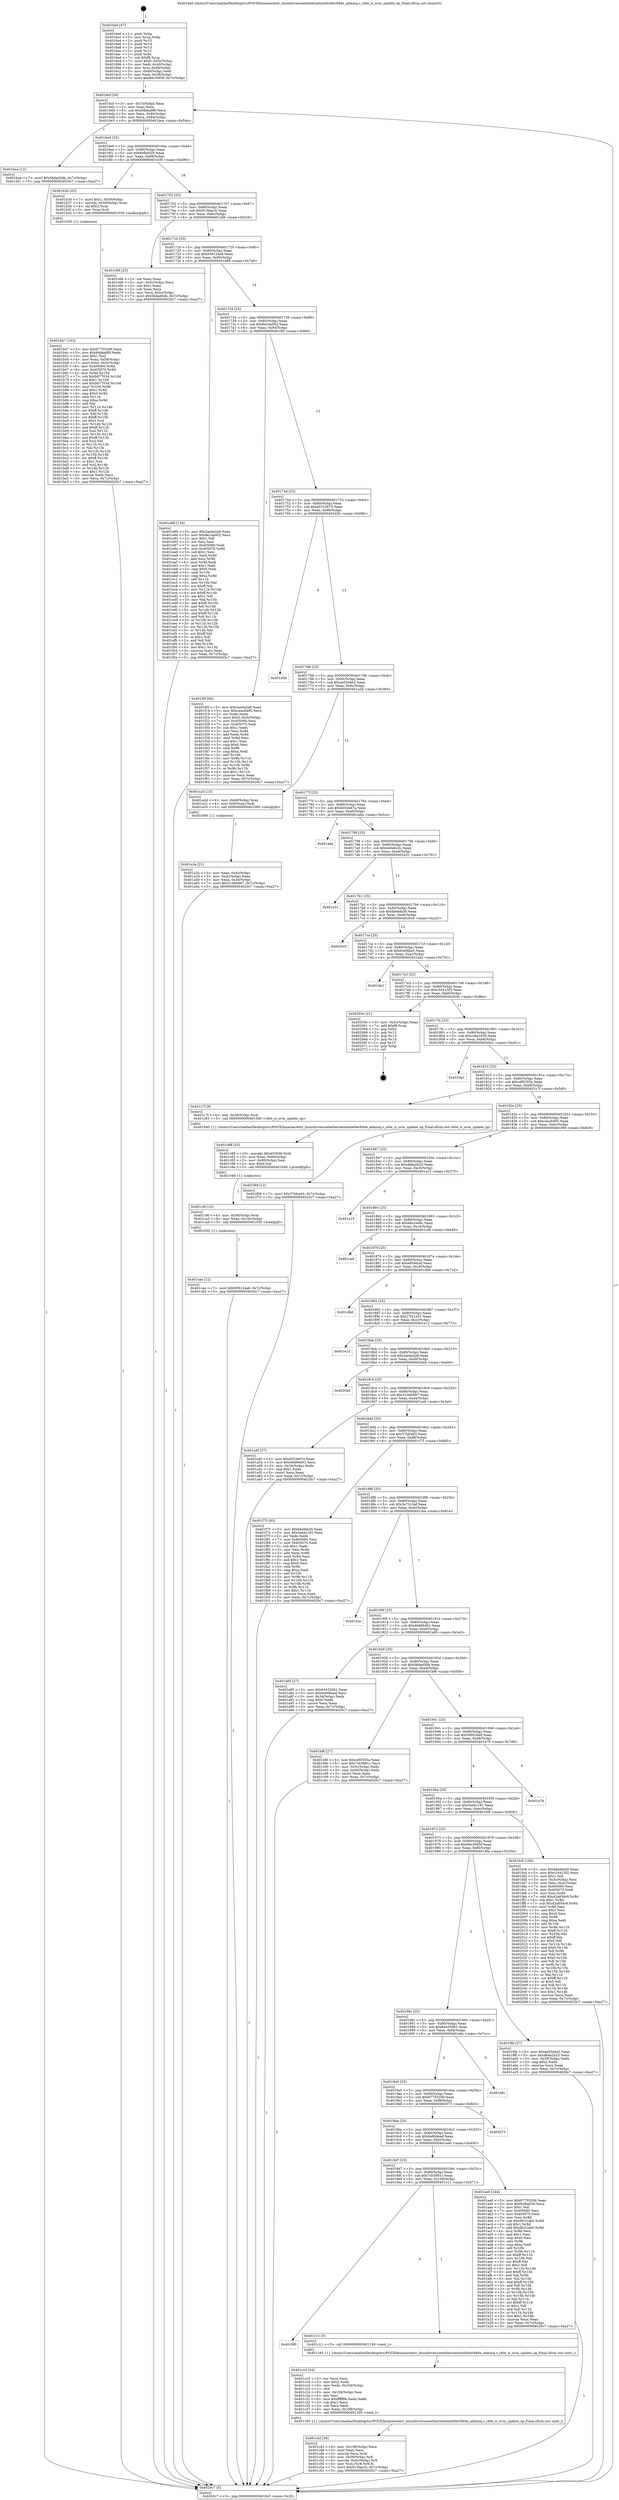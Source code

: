 digraph "0x4016a0" {
  label = "0x4016a0 (/mnt/c/Users/mathe/Desktop/tcc/POCII/binaries/extr_linuxdriversnetethernetinteli40evfi40e_adminq.c_i40e_is_nvm_update_op_Final-ollvm.out::main(0))"
  labelloc = "t"
  node[shape=record]

  Entry [label="",width=0.3,height=0.3,shape=circle,fillcolor=black,style=filled]
  "0x4016cf" [label="{
     0x4016cf [26]\l
     | [instrs]\l
     &nbsp;&nbsp;0x4016cf \<+3\>: mov -0x7c(%rbp),%eax\l
     &nbsp;&nbsp;0x4016d2 \<+2\>: mov %eax,%ecx\l
     &nbsp;&nbsp;0x4016d4 \<+6\>: sub $0x84bba8f9,%ecx\l
     &nbsp;&nbsp;0x4016da \<+3\>: mov %eax,-0x80(%rbp)\l
     &nbsp;&nbsp;0x4016dd \<+6\>: mov %ecx,-0x84(%rbp)\l
     &nbsp;&nbsp;0x4016e3 \<+6\>: je 0000000000401bea \<main+0x54a\>\l
  }"]
  "0x401bea" [label="{
     0x401bea [12]\l
     | [instrs]\l
     &nbsp;&nbsp;0x401bea \<+7\>: movl $0x56dad5db,-0x7c(%rbp)\l
     &nbsp;&nbsp;0x401bf1 \<+5\>: jmp 00000000004020c7 \<main+0xa27\>\l
  }"]
  "0x4016e9" [label="{
     0x4016e9 [25]\l
     | [instrs]\l
     &nbsp;&nbsp;0x4016e9 \<+5\>: jmp 00000000004016ee \<main+0x4e\>\l
     &nbsp;&nbsp;0x4016ee \<+3\>: mov -0x80(%rbp),%eax\l
     &nbsp;&nbsp;0x4016f1 \<+5\>: sub $0x8cfba029,%eax\l
     &nbsp;&nbsp;0x4016f6 \<+6\>: mov %eax,-0x88(%rbp)\l
     &nbsp;&nbsp;0x4016fc \<+6\>: je 0000000000401b30 \<main+0x490\>\l
  }"]
  Exit [label="",width=0.3,height=0.3,shape=circle,fillcolor=black,style=filled,peripheries=2]
  "0x401b30" [label="{
     0x401b30 [23]\l
     | [instrs]\l
     &nbsp;&nbsp;0x401b30 \<+7\>: movl $0x1,-0x50(%rbp)\l
     &nbsp;&nbsp;0x401b37 \<+4\>: movslq -0x50(%rbp),%rax\l
     &nbsp;&nbsp;0x401b3b \<+4\>: shl $0x3,%rax\l
     &nbsp;&nbsp;0x401b3f \<+3\>: mov %rax,%rdi\l
     &nbsp;&nbsp;0x401b42 \<+5\>: call 0000000000401050 \<malloc@plt\>\l
     | [calls]\l
     &nbsp;&nbsp;0x401050 \{1\} (unknown)\l
  }"]
  "0x401702" [label="{
     0x401702 [25]\l
     | [instrs]\l
     &nbsp;&nbsp;0x401702 \<+5\>: jmp 0000000000401707 \<main+0x67\>\l
     &nbsp;&nbsp;0x401707 \<+3\>: mov -0x80(%rbp),%eax\l
     &nbsp;&nbsp;0x40170a \<+5\>: sub $0x913fae1b,%eax\l
     &nbsp;&nbsp;0x40170f \<+6\>: mov %eax,-0x8c(%rbp)\l
     &nbsp;&nbsp;0x401715 \<+6\>: je 0000000000401c66 \<main+0x5c6\>\l
  }"]
  "0x401cae" [label="{
     0x401cae [12]\l
     | [instrs]\l
     &nbsp;&nbsp;0x401cae \<+7\>: movl $0x939124a8,-0x7c(%rbp)\l
     &nbsp;&nbsp;0x401cb5 \<+5\>: jmp 00000000004020c7 \<main+0xa27\>\l
  }"]
  "0x401c66" [label="{
     0x401c66 [25]\l
     | [instrs]\l
     &nbsp;&nbsp;0x401c66 \<+2\>: xor %eax,%eax\l
     &nbsp;&nbsp;0x401c68 \<+3\>: mov -0x5c(%rbp),%ecx\l
     &nbsp;&nbsp;0x401c6b \<+3\>: sub $0x1,%eax\l
     &nbsp;&nbsp;0x401c6e \<+2\>: sub %eax,%ecx\l
     &nbsp;&nbsp;0x401c70 \<+3\>: mov %ecx,-0x5c(%rbp)\l
     &nbsp;&nbsp;0x401c73 \<+7\>: movl $0x56dad5db,-0x7c(%rbp)\l
     &nbsp;&nbsp;0x401c7a \<+5\>: jmp 00000000004020c7 \<main+0xa27\>\l
  }"]
  "0x40171b" [label="{
     0x40171b [25]\l
     | [instrs]\l
     &nbsp;&nbsp;0x40171b \<+5\>: jmp 0000000000401720 \<main+0x80\>\l
     &nbsp;&nbsp;0x401720 \<+3\>: mov -0x80(%rbp),%eax\l
     &nbsp;&nbsp;0x401723 \<+5\>: sub $0x939124a8,%eax\l
     &nbsp;&nbsp;0x401728 \<+6\>: mov %eax,-0x90(%rbp)\l
     &nbsp;&nbsp;0x40172e \<+6\>: je 0000000000401e89 \<main+0x7e9\>\l
  }"]
  "0x401c9f" [label="{
     0x401c9f [15]\l
     | [instrs]\l
     &nbsp;&nbsp;0x401c9f \<+4\>: mov -0x58(%rbp),%rdi\l
     &nbsp;&nbsp;0x401ca3 \<+6\>: mov %eax,-0x10c(%rbp)\l
     &nbsp;&nbsp;0x401ca9 \<+5\>: call 0000000000401030 \<free@plt\>\l
     | [calls]\l
     &nbsp;&nbsp;0x401030 \{1\} (unknown)\l
  }"]
  "0x401e89" [label="{
     0x401e89 [134]\l
     | [instrs]\l
     &nbsp;&nbsp;0x401e89 \<+5\>: mov $0x2ae4a2a9,%eax\l
     &nbsp;&nbsp;0x401e8e \<+5\>: mov $0x9e24a002,%ecx\l
     &nbsp;&nbsp;0x401e93 \<+2\>: mov $0x1,%dl\l
     &nbsp;&nbsp;0x401e95 \<+2\>: xor %esi,%esi\l
     &nbsp;&nbsp;0x401e97 \<+7\>: mov 0x405060,%edi\l
     &nbsp;&nbsp;0x401e9e \<+8\>: mov 0x405070,%r8d\l
     &nbsp;&nbsp;0x401ea6 \<+3\>: sub $0x1,%esi\l
     &nbsp;&nbsp;0x401ea9 \<+3\>: mov %edi,%r9d\l
     &nbsp;&nbsp;0x401eac \<+3\>: add %esi,%r9d\l
     &nbsp;&nbsp;0x401eaf \<+4\>: imul %r9d,%edi\l
     &nbsp;&nbsp;0x401eb3 \<+3\>: and $0x1,%edi\l
     &nbsp;&nbsp;0x401eb6 \<+3\>: cmp $0x0,%edi\l
     &nbsp;&nbsp;0x401eb9 \<+4\>: sete %r10b\l
     &nbsp;&nbsp;0x401ebd \<+4\>: cmp $0xa,%r8d\l
     &nbsp;&nbsp;0x401ec1 \<+4\>: setl %r11b\l
     &nbsp;&nbsp;0x401ec5 \<+3\>: mov %r10b,%bl\l
     &nbsp;&nbsp;0x401ec8 \<+3\>: xor $0xff,%bl\l
     &nbsp;&nbsp;0x401ecb \<+3\>: mov %r11b,%r14b\l
     &nbsp;&nbsp;0x401ece \<+4\>: xor $0xff,%r14b\l
     &nbsp;&nbsp;0x401ed2 \<+3\>: xor $0x1,%dl\l
     &nbsp;&nbsp;0x401ed5 \<+3\>: mov %bl,%r15b\l
     &nbsp;&nbsp;0x401ed8 \<+4\>: and $0xff,%r15b\l
     &nbsp;&nbsp;0x401edc \<+3\>: and %dl,%r10b\l
     &nbsp;&nbsp;0x401edf \<+3\>: mov %r14b,%r12b\l
     &nbsp;&nbsp;0x401ee2 \<+4\>: and $0xff,%r12b\l
     &nbsp;&nbsp;0x401ee6 \<+3\>: and %dl,%r11b\l
     &nbsp;&nbsp;0x401ee9 \<+3\>: or %r10b,%r15b\l
     &nbsp;&nbsp;0x401eec \<+3\>: or %r11b,%r12b\l
     &nbsp;&nbsp;0x401eef \<+3\>: xor %r12b,%r15b\l
     &nbsp;&nbsp;0x401ef2 \<+3\>: or %r14b,%bl\l
     &nbsp;&nbsp;0x401ef5 \<+3\>: xor $0xff,%bl\l
     &nbsp;&nbsp;0x401ef8 \<+3\>: or $0x1,%dl\l
     &nbsp;&nbsp;0x401efb \<+2\>: and %dl,%bl\l
     &nbsp;&nbsp;0x401efd \<+3\>: or %bl,%r15b\l
     &nbsp;&nbsp;0x401f00 \<+4\>: test $0x1,%r15b\l
     &nbsp;&nbsp;0x401f04 \<+3\>: cmovne %ecx,%eax\l
     &nbsp;&nbsp;0x401f07 \<+3\>: mov %eax,-0x7c(%rbp)\l
     &nbsp;&nbsp;0x401f0a \<+5\>: jmp 00000000004020c7 \<main+0xa27\>\l
  }"]
  "0x401734" [label="{
     0x401734 [25]\l
     | [instrs]\l
     &nbsp;&nbsp;0x401734 \<+5\>: jmp 0000000000401739 \<main+0x99\>\l
     &nbsp;&nbsp;0x401739 \<+3\>: mov -0x80(%rbp),%eax\l
     &nbsp;&nbsp;0x40173c \<+5\>: sub $0x9e24a002,%eax\l
     &nbsp;&nbsp;0x401741 \<+6\>: mov %eax,-0x94(%rbp)\l
     &nbsp;&nbsp;0x401747 \<+6\>: je 0000000000401f0f \<main+0x86f\>\l
  }"]
  "0x401c88" [label="{
     0x401c88 [23]\l
     | [instrs]\l
     &nbsp;&nbsp;0x401c88 \<+10\>: movabs $0x4030d6,%rdi\l
     &nbsp;&nbsp;0x401c92 \<+3\>: mov %eax,-0x60(%rbp)\l
     &nbsp;&nbsp;0x401c95 \<+3\>: mov -0x60(%rbp),%esi\l
     &nbsp;&nbsp;0x401c98 \<+2\>: mov $0x0,%al\l
     &nbsp;&nbsp;0x401c9a \<+5\>: call 0000000000401040 \<printf@plt\>\l
     | [calls]\l
     &nbsp;&nbsp;0x401040 \{1\} (unknown)\l
  }"]
  "0x401f0f" [label="{
     0x401f0f [90]\l
     | [instrs]\l
     &nbsp;&nbsp;0x401f0f \<+5\>: mov $0x2ae4a2a9,%eax\l
     &nbsp;&nbsp;0x401f14 \<+5\>: mov $0xceacb495,%ecx\l
     &nbsp;&nbsp;0x401f19 \<+2\>: xor %edx,%edx\l
     &nbsp;&nbsp;0x401f1b \<+7\>: movl $0x0,-0x3c(%rbp)\l
     &nbsp;&nbsp;0x401f22 \<+7\>: mov 0x405060,%esi\l
     &nbsp;&nbsp;0x401f29 \<+7\>: mov 0x405070,%edi\l
     &nbsp;&nbsp;0x401f30 \<+3\>: sub $0x1,%edx\l
     &nbsp;&nbsp;0x401f33 \<+3\>: mov %esi,%r8d\l
     &nbsp;&nbsp;0x401f36 \<+3\>: add %edx,%r8d\l
     &nbsp;&nbsp;0x401f39 \<+4\>: imul %r8d,%esi\l
     &nbsp;&nbsp;0x401f3d \<+3\>: and $0x1,%esi\l
     &nbsp;&nbsp;0x401f40 \<+3\>: cmp $0x0,%esi\l
     &nbsp;&nbsp;0x401f43 \<+4\>: sete %r9b\l
     &nbsp;&nbsp;0x401f47 \<+3\>: cmp $0xa,%edi\l
     &nbsp;&nbsp;0x401f4a \<+4\>: setl %r10b\l
     &nbsp;&nbsp;0x401f4e \<+3\>: mov %r9b,%r11b\l
     &nbsp;&nbsp;0x401f51 \<+3\>: and %r10b,%r11b\l
     &nbsp;&nbsp;0x401f54 \<+3\>: xor %r10b,%r9b\l
     &nbsp;&nbsp;0x401f57 \<+3\>: or %r9b,%r11b\l
     &nbsp;&nbsp;0x401f5a \<+4\>: test $0x1,%r11b\l
     &nbsp;&nbsp;0x401f5e \<+3\>: cmovne %ecx,%eax\l
     &nbsp;&nbsp;0x401f61 \<+3\>: mov %eax,-0x7c(%rbp)\l
     &nbsp;&nbsp;0x401f64 \<+5\>: jmp 00000000004020c7 \<main+0xa27\>\l
  }"]
  "0x40174d" [label="{
     0x40174d [25]\l
     | [instrs]\l
     &nbsp;&nbsp;0x40174d \<+5\>: jmp 0000000000401752 \<main+0xb2\>\l
     &nbsp;&nbsp;0x401752 \<+3\>: mov -0x80(%rbp),%eax\l
     &nbsp;&nbsp;0x401755 \<+5\>: sub $0xa5310675,%eax\l
     &nbsp;&nbsp;0x40175a \<+6\>: mov %eax,-0x98(%rbp)\l
     &nbsp;&nbsp;0x401760 \<+6\>: je 0000000000401d3b \<main+0x69b\>\l
  }"]
  "0x401c42" [label="{
     0x401c42 [36]\l
     | [instrs]\l
     &nbsp;&nbsp;0x401c42 \<+6\>: mov -0x108(%rbp),%ecx\l
     &nbsp;&nbsp;0x401c48 \<+3\>: imul %eax,%ecx\l
     &nbsp;&nbsp;0x401c4b \<+3\>: movslq %ecx,%rdi\l
     &nbsp;&nbsp;0x401c4e \<+4\>: mov -0x58(%rbp),%r8\l
     &nbsp;&nbsp;0x401c52 \<+4\>: movslq -0x5c(%rbp),%r9\l
     &nbsp;&nbsp;0x401c56 \<+4\>: mov %rdi,(%r8,%r9,8)\l
     &nbsp;&nbsp;0x401c5a \<+7\>: movl $0x913fae1b,-0x7c(%rbp)\l
     &nbsp;&nbsp;0x401c61 \<+5\>: jmp 00000000004020c7 \<main+0xa27\>\l
  }"]
  "0x401d3b" [label="{
     0x401d3b\l
  }", style=dashed]
  "0x401766" [label="{
     0x401766 [25]\l
     | [instrs]\l
     &nbsp;&nbsp;0x401766 \<+5\>: jmp 000000000040176b \<main+0xcb\>\l
     &nbsp;&nbsp;0x40176b \<+3\>: mov -0x80(%rbp),%eax\l
     &nbsp;&nbsp;0x40176e \<+5\>: sub $0xae53d4e2,%eax\l
     &nbsp;&nbsp;0x401773 \<+6\>: mov %eax,-0x9c(%rbp)\l
     &nbsp;&nbsp;0x401779 \<+6\>: je 0000000000401a2d \<main+0x38d\>\l
  }"]
  "0x401c16" [label="{
     0x401c16 [44]\l
     | [instrs]\l
     &nbsp;&nbsp;0x401c16 \<+2\>: xor %ecx,%ecx\l
     &nbsp;&nbsp;0x401c18 \<+5\>: mov $0x2,%edx\l
     &nbsp;&nbsp;0x401c1d \<+6\>: mov %edx,-0x104(%rbp)\l
     &nbsp;&nbsp;0x401c23 \<+1\>: cltd\l
     &nbsp;&nbsp;0x401c24 \<+6\>: mov -0x104(%rbp),%esi\l
     &nbsp;&nbsp;0x401c2a \<+2\>: idiv %esi\l
     &nbsp;&nbsp;0x401c2c \<+6\>: imul $0xfffffffe,%edx,%edx\l
     &nbsp;&nbsp;0x401c32 \<+3\>: sub $0x1,%ecx\l
     &nbsp;&nbsp;0x401c35 \<+2\>: sub %ecx,%edx\l
     &nbsp;&nbsp;0x401c37 \<+6\>: mov %edx,-0x108(%rbp)\l
     &nbsp;&nbsp;0x401c3d \<+5\>: call 0000000000401160 \<next_i\>\l
     | [calls]\l
     &nbsp;&nbsp;0x401160 \{1\} (/mnt/c/Users/mathe/Desktop/tcc/POCII/binaries/extr_linuxdriversnetethernetinteli40evfi40e_adminq.c_i40e_is_nvm_update_op_Final-ollvm.out::next_i)\l
  }"]
  "0x401a2d" [label="{
     0x401a2d [13]\l
     | [instrs]\l
     &nbsp;&nbsp;0x401a2d \<+4\>: mov -0x48(%rbp),%rax\l
     &nbsp;&nbsp;0x401a31 \<+4\>: mov 0x8(%rax),%rdi\l
     &nbsp;&nbsp;0x401a35 \<+5\>: call 0000000000401060 \<atoi@plt\>\l
     | [calls]\l
     &nbsp;&nbsp;0x401060 \{1\} (unknown)\l
  }"]
  "0x40177f" [label="{
     0x40177f [25]\l
     | [instrs]\l
     &nbsp;&nbsp;0x40177f \<+5\>: jmp 0000000000401784 \<main+0xe4\>\l
     &nbsp;&nbsp;0x401784 \<+3\>: mov -0x80(%rbp),%eax\l
     &nbsp;&nbsp;0x401787 \<+5\>: sub $0xb053e67a,%eax\l
     &nbsp;&nbsp;0x40178c \<+6\>: mov %eax,-0xa0(%rbp)\l
     &nbsp;&nbsp;0x401792 \<+6\>: je 0000000000401a6a \<main+0x3ca\>\l
  }"]
  "0x4019f0" [label="{
     0x4019f0\l
  }", style=dashed]
  "0x401a6a" [label="{
     0x401a6a\l
  }", style=dashed]
  "0x401798" [label="{
     0x401798 [25]\l
     | [instrs]\l
     &nbsp;&nbsp;0x401798 \<+5\>: jmp 000000000040179d \<main+0xfd\>\l
     &nbsp;&nbsp;0x40179d \<+3\>: mov -0x80(%rbp),%eax\l
     &nbsp;&nbsp;0x4017a0 \<+5\>: sub $0xb40e6c3c,%eax\l
     &nbsp;&nbsp;0x4017a5 \<+6\>: mov %eax,-0xa4(%rbp)\l
     &nbsp;&nbsp;0x4017ab \<+6\>: je 0000000000401e31 \<main+0x791\>\l
  }"]
  "0x401c11" [label="{
     0x401c11 [5]\l
     | [instrs]\l
     &nbsp;&nbsp;0x401c11 \<+5\>: call 0000000000401160 \<next_i\>\l
     | [calls]\l
     &nbsp;&nbsp;0x401160 \{1\} (/mnt/c/Users/mathe/Desktop/tcc/POCII/binaries/extr_linuxdriversnetethernetinteli40evfi40e_adminq.c_i40e_is_nvm_update_op_Final-ollvm.out::next_i)\l
  }"]
  "0x401e31" [label="{
     0x401e31\l
  }", style=dashed]
  "0x4017b1" [label="{
     0x4017b1 [25]\l
     | [instrs]\l
     &nbsp;&nbsp;0x4017b1 \<+5\>: jmp 00000000004017b6 \<main+0x116\>\l
     &nbsp;&nbsp;0x4017b6 \<+3\>: mov -0x80(%rbp),%eax\l
     &nbsp;&nbsp;0x4017b9 \<+5\>: sub $0xbbebfa30,%eax\l
     &nbsp;&nbsp;0x4017be \<+6\>: mov %eax,-0xa8(%rbp)\l
     &nbsp;&nbsp;0x4017c4 \<+6\>: je 00000000004020c0 \<main+0xa20\>\l
  }"]
  "0x401b47" [label="{
     0x401b47 [163]\l
     | [instrs]\l
     &nbsp;&nbsp;0x401b47 \<+5\>: mov $0x67755209,%ecx\l
     &nbsp;&nbsp;0x401b4c \<+5\>: mov $0x84bba8f9,%edx\l
     &nbsp;&nbsp;0x401b51 \<+3\>: mov $0x1,%sil\l
     &nbsp;&nbsp;0x401b54 \<+4\>: mov %rax,-0x58(%rbp)\l
     &nbsp;&nbsp;0x401b58 \<+7\>: movl $0x0,-0x5c(%rbp)\l
     &nbsp;&nbsp;0x401b5f \<+8\>: mov 0x405060,%r8d\l
     &nbsp;&nbsp;0x401b67 \<+8\>: mov 0x405070,%r9d\l
     &nbsp;&nbsp;0x401b6f \<+3\>: mov %r8d,%r10d\l
     &nbsp;&nbsp;0x401b72 \<+7\>: sub $0xb07703d,%r10d\l
     &nbsp;&nbsp;0x401b79 \<+4\>: sub $0x1,%r10d\l
     &nbsp;&nbsp;0x401b7d \<+7\>: add $0xb07703d,%r10d\l
     &nbsp;&nbsp;0x401b84 \<+4\>: imul %r10d,%r8d\l
     &nbsp;&nbsp;0x401b88 \<+4\>: and $0x1,%r8d\l
     &nbsp;&nbsp;0x401b8c \<+4\>: cmp $0x0,%r8d\l
     &nbsp;&nbsp;0x401b90 \<+4\>: sete %r11b\l
     &nbsp;&nbsp;0x401b94 \<+4\>: cmp $0xa,%r9d\l
     &nbsp;&nbsp;0x401b98 \<+3\>: setl %bl\l
     &nbsp;&nbsp;0x401b9b \<+3\>: mov %r11b,%r14b\l
     &nbsp;&nbsp;0x401b9e \<+4\>: xor $0xff,%r14b\l
     &nbsp;&nbsp;0x401ba2 \<+3\>: mov %bl,%r15b\l
     &nbsp;&nbsp;0x401ba5 \<+4\>: xor $0xff,%r15b\l
     &nbsp;&nbsp;0x401ba9 \<+4\>: xor $0x1,%sil\l
     &nbsp;&nbsp;0x401bad \<+3\>: mov %r14b,%r12b\l
     &nbsp;&nbsp;0x401bb0 \<+4\>: and $0xff,%r12b\l
     &nbsp;&nbsp;0x401bb4 \<+3\>: and %sil,%r11b\l
     &nbsp;&nbsp;0x401bb7 \<+3\>: mov %r15b,%r13b\l
     &nbsp;&nbsp;0x401bba \<+4\>: and $0xff,%r13b\l
     &nbsp;&nbsp;0x401bbe \<+3\>: and %sil,%bl\l
     &nbsp;&nbsp;0x401bc1 \<+3\>: or %r11b,%r12b\l
     &nbsp;&nbsp;0x401bc4 \<+3\>: or %bl,%r13b\l
     &nbsp;&nbsp;0x401bc7 \<+3\>: xor %r13b,%r12b\l
     &nbsp;&nbsp;0x401bca \<+3\>: or %r15b,%r14b\l
     &nbsp;&nbsp;0x401bcd \<+4\>: xor $0xff,%r14b\l
     &nbsp;&nbsp;0x401bd1 \<+4\>: or $0x1,%sil\l
     &nbsp;&nbsp;0x401bd5 \<+3\>: and %sil,%r14b\l
     &nbsp;&nbsp;0x401bd8 \<+3\>: or %r14b,%r12b\l
     &nbsp;&nbsp;0x401bdb \<+4\>: test $0x1,%r12b\l
     &nbsp;&nbsp;0x401bdf \<+3\>: cmovne %edx,%ecx\l
     &nbsp;&nbsp;0x401be2 \<+3\>: mov %ecx,-0x7c(%rbp)\l
     &nbsp;&nbsp;0x401be5 \<+5\>: jmp 00000000004020c7 \<main+0xa27\>\l
  }"]
  "0x4020c0" [label="{
     0x4020c0\l
  }", style=dashed]
  "0x4017ca" [label="{
     0x4017ca [25]\l
     | [instrs]\l
     &nbsp;&nbsp;0x4017ca \<+5\>: jmp 00000000004017cf \<main+0x12f\>\l
     &nbsp;&nbsp;0x4017cf \<+3\>: mov -0x80(%rbp),%eax\l
     &nbsp;&nbsp;0x4017d2 \<+5\>: sub $0xbcbf4be5,%eax\l
     &nbsp;&nbsp;0x4017d7 \<+6\>: mov %eax,-0xac(%rbp)\l
     &nbsp;&nbsp;0x4017dd \<+6\>: je 0000000000401da2 \<main+0x702\>\l
  }"]
  "0x4019d7" [label="{
     0x4019d7 [25]\l
     | [instrs]\l
     &nbsp;&nbsp;0x4019d7 \<+5\>: jmp 00000000004019dc \<main+0x33c\>\l
     &nbsp;&nbsp;0x4019dc \<+3\>: mov -0x80(%rbp),%eax\l
     &nbsp;&nbsp;0x4019df \<+5\>: sub $0x7cb3881c,%eax\l
     &nbsp;&nbsp;0x4019e4 \<+6\>: mov %eax,-0x100(%rbp)\l
     &nbsp;&nbsp;0x4019ea \<+6\>: je 0000000000401c11 \<main+0x571\>\l
  }"]
  "0x401da2" [label="{
     0x401da2\l
  }", style=dashed]
  "0x4017e3" [label="{
     0x4017e3 [25]\l
     | [instrs]\l
     &nbsp;&nbsp;0x4017e3 \<+5\>: jmp 00000000004017e8 \<main+0x148\>\l
     &nbsp;&nbsp;0x4017e8 \<+3\>: mov -0x80(%rbp),%eax\l
     &nbsp;&nbsp;0x4017eb \<+5\>: sub $0xc54415f2,%eax\l
     &nbsp;&nbsp;0x4017f0 \<+6\>: mov %eax,-0xb0(%rbp)\l
     &nbsp;&nbsp;0x4017f6 \<+6\>: je 000000000040205e \<main+0x9be\>\l
  }"]
  "0x401aa0" [label="{
     0x401aa0 [144]\l
     | [instrs]\l
     &nbsp;&nbsp;0x401aa0 \<+5\>: mov $0x67755209,%eax\l
     &nbsp;&nbsp;0x401aa5 \<+5\>: mov $0x8cfba029,%ecx\l
     &nbsp;&nbsp;0x401aaa \<+2\>: mov $0x1,%dl\l
     &nbsp;&nbsp;0x401aac \<+7\>: mov 0x405060,%esi\l
     &nbsp;&nbsp;0x401ab3 \<+7\>: mov 0x405070,%edi\l
     &nbsp;&nbsp;0x401aba \<+3\>: mov %esi,%r8d\l
     &nbsp;&nbsp;0x401abd \<+7\>: sub $0xdfc31ab0,%r8d\l
     &nbsp;&nbsp;0x401ac4 \<+4\>: sub $0x1,%r8d\l
     &nbsp;&nbsp;0x401ac8 \<+7\>: add $0xdfc31ab0,%r8d\l
     &nbsp;&nbsp;0x401acf \<+4\>: imul %r8d,%esi\l
     &nbsp;&nbsp;0x401ad3 \<+3\>: and $0x1,%esi\l
     &nbsp;&nbsp;0x401ad6 \<+3\>: cmp $0x0,%esi\l
     &nbsp;&nbsp;0x401ad9 \<+4\>: sete %r9b\l
     &nbsp;&nbsp;0x401add \<+3\>: cmp $0xa,%edi\l
     &nbsp;&nbsp;0x401ae0 \<+4\>: setl %r10b\l
     &nbsp;&nbsp;0x401ae4 \<+3\>: mov %r9b,%r11b\l
     &nbsp;&nbsp;0x401ae7 \<+4\>: xor $0xff,%r11b\l
     &nbsp;&nbsp;0x401aeb \<+3\>: mov %r10b,%bl\l
     &nbsp;&nbsp;0x401aee \<+3\>: xor $0xff,%bl\l
     &nbsp;&nbsp;0x401af1 \<+3\>: xor $0x1,%dl\l
     &nbsp;&nbsp;0x401af4 \<+3\>: mov %r11b,%r14b\l
     &nbsp;&nbsp;0x401af7 \<+4\>: and $0xff,%r14b\l
     &nbsp;&nbsp;0x401afb \<+3\>: and %dl,%r9b\l
     &nbsp;&nbsp;0x401afe \<+3\>: mov %bl,%r15b\l
     &nbsp;&nbsp;0x401b01 \<+4\>: and $0xff,%r15b\l
     &nbsp;&nbsp;0x401b05 \<+3\>: and %dl,%r10b\l
     &nbsp;&nbsp;0x401b08 \<+3\>: or %r9b,%r14b\l
     &nbsp;&nbsp;0x401b0b \<+3\>: or %r10b,%r15b\l
     &nbsp;&nbsp;0x401b0e \<+3\>: xor %r15b,%r14b\l
     &nbsp;&nbsp;0x401b11 \<+3\>: or %bl,%r11b\l
     &nbsp;&nbsp;0x401b14 \<+4\>: xor $0xff,%r11b\l
     &nbsp;&nbsp;0x401b18 \<+3\>: or $0x1,%dl\l
     &nbsp;&nbsp;0x401b1b \<+3\>: and %dl,%r11b\l
     &nbsp;&nbsp;0x401b1e \<+3\>: or %r11b,%r14b\l
     &nbsp;&nbsp;0x401b21 \<+4\>: test $0x1,%r14b\l
     &nbsp;&nbsp;0x401b25 \<+3\>: cmovne %ecx,%eax\l
     &nbsp;&nbsp;0x401b28 \<+3\>: mov %eax,-0x7c(%rbp)\l
     &nbsp;&nbsp;0x401b2b \<+5\>: jmp 00000000004020c7 \<main+0xa27\>\l
  }"]
  "0x40205e" [label="{
     0x40205e [21]\l
     | [instrs]\l
     &nbsp;&nbsp;0x40205e \<+3\>: mov -0x2c(%rbp),%eax\l
     &nbsp;&nbsp;0x402061 \<+7\>: add $0xf8,%rsp\l
     &nbsp;&nbsp;0x402068 \<+1\>: pop %rbx\l
     &nbsp;&nbsp;0x402069 \<+2\>: pop %r12\l
     &nbsp;&nbsp;0x40206b \<+2\>: pop %r13\l
     &nbsp;&nbsp;0x40206d \<+2\>: pop %r14\l
     &nbsp;&nbsp;0x40206f \<+2\>: pop %r15\l
     &nbsp;&nbsp;0x402071 \<+1\>: pop %rbp\l
     &nbsp;&nbsp;0x402072 \<+1\>: ret\l
  }"]
  "0x4017fc" [label="{
     0x4017fc [25]\l
     | [instrs]\l
     &nbsp;&nbsp;0x4017fc \<+5\>: jmp 0000000000401801 \<main+0x161\>\l
     &nbsp;&nbsp;0x401801 \<+3\>: mov -0x80(%rbp),%eax\l
     &nbsp;&nbsp;0x401804 \<+5\>: sub $0xccbe1639,%eax\l
     &nbsp;&nbsp;0x401809 \<+6\>: mov %eax,-0xb4(%rbp)\l
     &nbsp;&nbsp;0x40180f \<+6\>: je 00000000004020a1 \<main+0xa01\>\l
  }"]
  "0x4019be" [label="{
     0x4019be [25]\l
     | [instrs]\l
     &nbsp;&nbsp;0x4019be \<+5\>: jmp 00000000004019c3 \<main+0x323\>\l
     &nbsp;&nbsp;0x4019c3 \<+3\>: mov -0x80(%rbp),%eax\l
     &nbsp;&nbsp;0x4019c6 \<+5\>: sub $0x6a60dead,%eax\l
     &nbsp;&nbsp;0x4019cb \<+6\>: mov %eax,-0xfc(%rbp)\l
     &nbsp;&nbsp;0x4019d1 \<+6\>: je 0000000000401aa0 \<main+0x400\>\l
  }"]
  "0x4020a1" [label="{
     0x4020a1\l
  }", style=dashed]
  "0x401815" [label="{
     0x401815 [25]\l
     | [instrs]\l
     &nbsp;&nbsp;0x401815 \<+5\>: jmp 000000000040181a \<main+0x17a\>\l
     &nbsp;&nbsp;0x40181a \<+3\>: mov -0x80(%rbp),%eax\l
     &nbsp;&nbsp;0x40181d \<+5\>: sub $0xcdf0355a,%eax\l
     &nbsp;&nbsp;0x401822 \<+6\>: mov %eax,-0xb8(%rbp)\l
     &nbsp;&nbsp;0x401828 \<+6\>: je 0000000000401c7f \<main+0x5df\>\l
  }"]
  "0x402073" [label="{
     0x402073\l
  }", style=dashed]
  "0x401c7f" [label="{
     0x401c7f [9]\l
     | [instrs]\l
     &nbsp;&nbsp;0x401c7f \<+4\>: mov -0x58(%rbp),%rdi\l
     &nbsp;&nbsp;0x401c83 \<+5\>: call 00000000004015d0 \<i40e_is_nvm_update_op\>\l
     | [calls]\l
     &nbsp;&nbsp;0x4015d0 \{1\} (/mnt/c/Users/mathe/Desktop/tcc/POCII/binaries/extr_linuxdriversnetethernetinteli40evfi40e_adminq.c_i40e_is_nvm_update_op_Final-ollvm.out::i40e_is_nvm_update_op)\l
  }"]
  "0x40182e" [label="{
     0x40182e [25]\l
     | [instrs]\l
     &nbsp;&nbsp;0x40182e \<+5\>: jmp 0000000000401833 \<main+0x193\>\l
     &nbsp;&nbsp;0x401833 \<+3\>: mov -0x80(%rbp),%eax\l
     &nbsp;&nbsp;0x401836 \<+5\>: sub $0xceacb495,%eax\l
     &nbsp;&nbsp;0x40183b \<+6\>: mov %eax,-0xbc(%rbp)\l
     &nbsp;&nbsp;0x401841 \<+6\>: je 0000000000401f69 \<main+0x8c9\>\l
  }"]
  "0x4019a5" [label="{
     0x4019a5 [25]\l
     | [instrs]\l
     &nbsp;&nbsp;0x4019a5 \<+5\>: jmp 00000000004019aa \<main+0x30a\>\l
     &nbsp;&nbsp;0x4019aa \<+3\>: mov -0x80(%rbp),%eax\l
     &nbsp;&nbsp;0x4019ad \<+5\>: sub $0x67755209,%eax\l
     &nbsp;&nbsp;0x4019b2 \<+6\>: mov %eax,-0xf8(%rbp)\l
     &nbsp;&nbsp;0x4019b8 \<+6\>: je 0000000000402073 \<main+0x9d3\>\l
  }"]
  "0x401f69" [label="{
     0x401f69 [12]\l
     | [instrs]\l
     &nbsp;&nbsp;0x401f69 \<+7\>: movl $0x37bfca03,-0x7c(%rbp)\l
     &nbsp;&nbsp;0x401f70 \<+5\>: jmp 00000000004020c7 \<main+0xa27\>\l
  }"]
  "0x401847" [label="{
     0x401847 [25]\l
     | [instrs]\l
     &nbsp;&nbsp;0x401847 \<+5\>: jmp 000000000040184c \<main+0x1ac\>\l
     &nbsp;&nbsp;0x40184c \<+3\>: mov -0x80(%rbp),%eax\l
     &nbsp;&nbsp;0x40184f \<+5\>: sub $0xd6da2b25,%eax\l
     &nbsp;&nbsp;0x401854 \<+6\>: mov %eax,-0xc0(%rbp)\l
     &nbsp;&nbsp;0x40185a \<+6\>: je 0000000000401a15 \<main+0x375\>\l
  }"]
  "0x401e6c" [label="{
     0x401e6c\l
  }", style=dashed]
  "0x401a15" [label="{
     0x401a15\l
  }", style=dashed]
  "0x401860" [label="{
     0x401860 [25]\l
     | [instrs]\l
     &nbsp;&nbsp;0x401860 \<+5\>: jmp 0000000000401865 \<main+0x1c5\>\l
     &nbsp;&nbsp;0x401865 \<+3\>: mov -0x80(%rbp),%eax\l
     &nbsp;&nbsp;0x401868 \<+5\>: sub $0xe6e1e60c,%eax\l
     &nbsp;&nbsp;0x40186d \<+6\>: mov %eax,-0xc4(%rbp)\l
     &nbsp;&nbsp;0x401873 \<+6\>: je 0000000000401ce8 \<main+0x648\>\l
  }"]
  "0x401a3a" [label="{
     0x401a3a [21]\l
     | [instrs]\l
     &nbsp;&nbsp;0x401a3a \<+3\>: mov %eax,-0x4c(%rbp)\l
     &nbsp;&nbsp;0x401a3d \<+3\>: mov -0x4c(%rbp),%eax\l
     &nbsp;&nbsp;0x401a40 \<+3\>: mov %eax,-0x34(%rbp)\l
     &nbsp;&nbsp;0x401a43 \<+7\>: movl $0x314b0687,-0x7c(%rbp)\l
     &nbsp;&nbsp;0x401a4a \<+5\>: jmp 00000000004020c7 \<main+0xa27\>\l
  }"]
  "0x401ce8" [label="{
     0x401ce8\l
  }", style=dashed]
  "0x401879" [label="{
     0x401879 [25]\l
     | [instrs]\l
     &nbsp;&nbsp;0x401879 \<+5\>: jmp 000000000040187e \<main+0x1de\>\l
     &nbsp;&nbsp;0x40187e \<+3\>: mov -0x80(%rbp),%eax\l
     &nbsp;&nbsp;0x401881 \<+5\>: sub $0xe859dcaf,%eax\l
     &nbsp;&nbsp;0x401886 \<+6\>: mov %eax,-0xc8(%rbp)\l
     &nbsp;&nbsp;0x40188c \<+6\>: je 0000000000401dbd \<main+0x71d\>\l
  }"]
  "0x4016a0" [label="{
     0x4016a0 [47]\l
     | [instrs]\l
     &nbsp;&nbsp;0x4016a0 \<+1\>: push %rbp\l
     &nbsp;&nbsp;0x4016a1 \<+3\>: mov %rsp,%rbp\l
     &nbsp;&nbsp;0x4016a4 \<+2\>: push %r15\l
     &nbsp;&nbsp;0x4016a6 \<+2\>: push %r14\l
     &nbsp;&nbsp;0x4016a8 \<+2\>: push %r13\l
     &nbsp;&nbsp;0x4016aa \<+2\>: push %r12\l
     &nbsp;&nbsp;0x4016ac \<+1\>: push %rbx\l
     &nbsp;&nbsp;0x4016ad \<+7\>: sub $0xf8,%rsp\l
     &nbsp;&nbsp;0x4016b4 \<+7\>: movl $0x0,-0x3c(%rbp)\l
     &nbsp;&nbsp;0x4016bb \<+3\>: mov %edi,-0x40(%rbp)\l
     &nbsp;&nbsp;0x4016be \<+4\>: mov %rsi,-0x48(%rbp)\l
     &nbsp;&nbsp;0x4016c2 \<+3\>: mov -0x40(%rbp),%edi\l
     &nbsp;&nbsp;0x4016c5 \<+3\>: mov %edi,-0x38(%rbp)\l
     &nbsp;&nbsp;0x4016c8 \<+7\>: movl $0x60c3065f,-0x7c(%rbp)\l
  }"]
  "0x401dbd" [label="{
     0x401dbd\l
  }", style=dashed]
  "0x401892" [label="{
     0x401892 [25]\l
     | [instrs]\l
     &nbsp;&nbsp;0x401892 \<+5\>: jmp 0000000000401897 \<main+0x1f7\>\l
     &nbsp;&nbsp;0x401897 \<+3\>: mov -0x80(%rbp),%eax\l
     &nbsp;&nbsp;0x40189a \<+5\>: sub $0x27f41a51,%eax\l
     &nbsp;&nbsp;0x40189f \<+6\>: mov %eax,-0xcc(%rbp)\l
     &nbsp;&nbsp;0x4018a5 \<+6\>: je 0000000000401e12 \<main+0x772\>\l
  }"]
  "0x4020c7" [label="{
     0x4020c7 [5]\l
     | [instrs]\l
     &nbsp;&nbsp;0x4020c7 \<+5\>: jmp 00000000004016cf \<main+0x2f\>\l
  }"]
  "0x401e12" [label="{
     0x401e12\l
  }", style=dashed]
  "0x4018ab" [label="{
     0x4018ab [25]\l
     | [instrs]\l
     &nbsp;&nbsp;0x4018ab \<+5\>: jmp 00000000004018b0 \<main+0x210\>\l
     &nbsp;&nbsp;0x4018b0 \<+3\>: mov -0x80(%rbp),%eax\l
     &nbsp;&nbsp;0x4018b3 \<+5\>: sub $0x2ae4a2a9,%eax\l
     &nbsp;&nbsp;0x4018b8 \<+6\>: mov %eax,-0xd0(%rbp)\l
     &nbsp;&nbsp;0x4018be \<+6\>: je 00000000004020ad \<main+0xa0d\>\l
  }"]
  "0x40198c" [label="{
     0x40198c [25]\l
     | [instrs]\l
     &nbsp;&nbsp;0x40198c \<+5\>: jmp 0000000000401991 \<main+0x2f1\>\l
     &nbsp;&nbsp;0x401991 \<+3\>: mov -0x80(%rbp),%eax\l
     &nbsp;&nbsp;0x401994 \<+5\>: sub $0x64435061,%eax\l
     &nbsp;&nbsp;0x401999 \<+6\>: mov %eax,-0xf4(%rbp)\l
     &nbsp;&nbsp;0x40199f \<+6\>: je 0000000000401e6c \<main+0x7cc\>\l
  }"]
  "0x4020ad" [label="{
     0x4020ad\l
  }", style=dashed]
  "0x4018c4" [label="{
     0x4018c4 [25]\l
     | [instrs]\l
     &nbsp;&nbsp;0x4018c4 \<+5\>: jmp 00000000004018c9 \<main+0x229\>\l
     &nbsp;&nbsp;0x4018c9 \<+3\>: mov -0x80(%rbp),%eax\l
     &nbsp;&nbsp;0x4018cc \<+5\>: sub $0x314b0687,%eax\l
     &nbsp;&nbsp;0x4018d1 \<+6\>: mov %eax,-0xd4(%rbp)\l
     &nbsp;&nbsp;0x4018d7 \<+6\>: je 0000000000401a4f \<main+0x3af\>\l
  }"]
  "0x4019fa" [label="{
     0x4019fa [27]\l
     | [instrs]\l
     &nbsp;&nbsp;0x4019fa \<+5\>: mov $0xae53d4e2,%eax\l
     &nbsp;&nbsp;0x4019ff \<+5\>: mov $0xd6da2b25,%ecx\l
     &nbsp;&nbsp;0x401a04 \<+3\>: mov -0x38(%rbp),%edx\l
     &nbsp;&nbsp;0x401a07 \<+3\>: cmp $0x2,%edx\l
     &nbsp;&nbsp;0x401a0a \<+3\>: cmovne %ecx,%eax\l
     &nbsp;&nbsp;0x401a0d \<+3\>: mov %eax,-0x7c(%rbp)\l
     &nbsp;&nbsp;0x401a10 \<+5\>: jmp 00000000004020c7 \<main+0xa27\>\l
  }"]
  "0x401a4f" [label="{
     0x401a4f [27]\l
     | [instrs]\l
     &nbsp;&nbsp;0x401a4f \<+5\>: mov $0xb053e67a,%eax\l
     &nbsp;&nbsp;0x401a54 \<+5\>: mov $0x46d66d91,%ecx\l
     &nbsp;&nbsp;0x401a59 \<+3\>: mov -0x34(%rbp),%edx\l
     &nbsp;&nbsp;0x401a5c \<+3\>: cmp $0x1,%edx\l
     &nbsp;&nbsp;0x401a5f \<+3\>: cmovl %ecx,%eax\l
     &nbsp;&nbsp;0x401a62 \<+3\>: mov %eax,-0x7c(%rbp)\l
     &nbsp;&nbsp;0x401a65 \<+5\>: jmp 00000000004020c7 \<main+0xa27\>\l
  }"]
  "0x4018dd" [label="{
     0x4018dd [25]\l
     | [instrs]\l
     &nbsp;&nbsp;0x4018dd \<+5\>: jmp 00000000004018e2 \<main+0x242\>\l
     &nbsp;&nbsp;0x4018e2 \<+3\>: mov -0x80(%rbp),%eax\l
     &nbsp;&nbsp;0x4018e5 \<+5\>: sub $0x37bfca03,%eax\l
     &nbsp;&nbsp;0x4018ea \<+6\>: mov %eax,-0xd8(%rbp)\l
     &nbsp;&nbsp;0x4018f0 \<+6\>: je 0000000000401f75 \<main+0x8d5\>\l
  }"]
  "0x401973" [label="{
     0x401973 [25]\l
     | [instrs]\l
     &nbsp;&nbsp;0x401973 \<+5\>: jmp 0000000000401978 \<main+0x2d8\>\l
     &nbsp;&nbsp;0x401978 \<+3\>: mov -0x80(%rbp),%eax\l
     &nbsp;&nbsp;0x40197b \<+5\>: sub $0x60c3065f,%eax\l
     &nbsp;&nbsp;0x401980 \<+6\>: mov %eax,-0xf0(%rbp)\l
     &nbsp;&nbsp;0x401986 \<+6\>: je 00000000004019fa \<main+0x35a\>\l
  }"]
  "0x401f75" [label="{
     0x401f75 [83]\l
     | [instrs]\l
     &nbsp;&nbsp;0x401f75 \<+5\>: mov $0xbbebfa30,%eax\l
     &nbsp;&nbsp;0x401f7a \<+5\>: mov $0x5ed4c181,%ecx\l
     &nbsp;&nbsp;0x401f7f \<+2\>: xor %edx,%edx\l
     &nbsp;&nbsp;0x401f81 \<+7\>: mov 0x405060,%esi\l
     &nbsp;&nbsp;0x401f88 \<+7\>: mov 0x405070,%edi\l
     &nbsp;&nbsp;0x401f8f \<+3\>: sub $0x1,%edx\l
     &nbsp;&nbsp;0x401f92 \<+3\>: mov %esi,%r8d\l
     &nbsp;&nbsp;0x401f95 \<+3\>: add %edx,%r8d\l
     &nbsp;&nbsp;0x401f98 \<+4\>: imul %r8d,%esi\l
     &nbsp;&nbsp;0x401f9c \<+3\>: and $0x1,%esi\l
     &nbsp;&nbsp;0x401f9f \<+3\>: cmp $0x0,%esi\l
     &nbsp;&nbsp;0x401fa2 \<+4\>: sete %r9b\l
     &nbsp;&nbsp;0x401fa6 \<+3\>: cmp $0xa,%edi\l
     &nbsp;&nbsp;0x401fa9 \<+4\>: setl %r10b\l
     &nbsp;&nbsp;0x401fad \<+3\>: mov %r9b,%r11b\l
     &nbsp;&nbsp;0x401fb0 \<+3\>: and %r10b,%r11b\l
     &nbsp;&nbsp;0x401fb3 \<+3\>: xor %r10b,%r9b\l
     &nbsp;&nbsp;0x401fb6 \<+3\>: or %r9b,%r11b\l
     &nbsp;&nbsp;0x401fb9 \<+4\>: test $0x1,%r11b\l
     &nbsp;&nbsp;0x401fbd \<+3\>: cmovne %ecx,%eax\l
     &nbsp;&nbsp;0x401fc0 \<+3\>: mov %eax,-0x7c(%rbp)\l
     &nbsp;&nbsp;0x401fc3 \<+5\>: jmp 00000000004020c7 \<main+0xa27\>\l
  }"]
  "0x4018f6" [label="{
     0x4018f6 [25]\l
     | [instrs]\l
     &nbsp;&nbsp;0x4018f6 \<+5\>: jmp 00000000004018fb \<main+0x25b\>\l
     &nbsp;&nbsp;0x4018fb \<+3\>: mov -0x80(%rbp),%eax\l
     &nbsp;&nbsp;0x4018fe \<+5\>: sub $0x3e7315af,%eax\l
     &nbsp;&nbsp;0x401903 \<+6\>: mov %eax,-0xdc(%rbp)\l
     &nbsp;&nbsp;0x401909 \<+6\>: je 0000000000401cba \<main+0x61a\>\l
  }"]
  "0x401fc8" [label="{
     0x401fc8 [150]\l
     | [instrs]\l
     &nbsp;&nbsp;0x401fc8 \<+5\>: mov $0xbbebfa30,%eax\l
     &nbsp;&nbsp;0x401fcd \<+5\>: mov $0xc54415f2,%ecx\l
     &nbsp;&nbsp;0x401fd2 \<+2\>: mov $0x1,%dl\l
     &nbsp;&nbsp;0x401fd4 \<+3\>: mov -0x3c(%rbp),%esi\l
     &nbsp;&nbsp;0x401fd7 \<+3\>: mov %esi,-0x2c(%rbp)\l
     &nbsp;&nbsp;0x401fda \<+7\>: mov 0x405060,%esi\l
     &nbsp;&nbsp;0x401fe1 \<+7\>: mov 0x405070,%edi\l
     &nbsp;&nbsp;0x401fe8 \<+3\>: mov %esi,%r8d\l
     &nbsp;&nbsp;0x401feb \<+7\>: add $0x42a854c9,%r8d\l
     &nbsp;&nbsp;0x401ff2 \<+4\>: sub $0x1,%r8d\l
     &nbsp;&nbsp;0x401ff6 \<+7\>: sub $0x42a854c9,%r8d\l
     &nbsp;&nbsp;0x401ffd \<+4\>: imul %r8d,%esi\l
     &nbsp;&nbsp;0x402001 \<+3\>: and $0x1,%esi\l
     &nbsp;&nbsp;0x402004 \<+3\>: cmp $0x0,%esi\l
     &nbsp;&nbsp;0x402007 \<+4\>: sete %r9b\l
     &nbsp;&nbsp;0x40200b \<+3\>: cmp $0xa,%edi\l
     &nbsp;&nbsp;0x40200e \<+4\>: setl %r10b\l
     &nbsp;&nbsp;0x402012 \<+3\>: mov %r9b,%r11b\l
     &nbsp;&nbsp;0x402015 \<+4\>: xor $0xff,%r11b\l
     &nbsp;&nbsp;0x402019 \<+3\>: mov %r10b,%bl\l
     &nbsp;&nbsp;0x40201c \<+3\>: xor $0xff,%bl\l
     &nbsp;&nbsp;0x40201f \<+3\>: xor $0x0,%dl\l
     &nbsp;&nbsp;0x402022 \<+3\>: mov %r11b,%r14b\l
     &nbsp;&nbsp;0x402025 \<+4\>: and $0x0,%r14b\l
     &nbsp;&nbsp;0x402029 \<+3\>: and %dl,%r9b\l
     &nbsp;&nbsp;0x40202c \<+3\>: mov %bl,%r15b\l
     &nbsp;&nbsp;0x40202f \<+4\>: and $0x0,%r15b\l
     &nbsp;&nbsp;0x402033 \<+3\>: and %dl,%r10b\l
     &nbsp;&nbsp;0x402036 \<+3\>: or %r9b,%r14b\l
     &nbsp;&nbsp;0x402039 \<+3\>: or %r10b,%r15b\l
     &nbsp;&nbsp;0x40203c \<+3\>: xor %r15b,%r14b\l
     &nbsp;&nbsp;0x40203f \<+3\>: or %bl,%r11b\l
     &nbsp;&nbsp;0x402042 \<+4\>: xor $0xff,%r11b\l
     &nbsp;&nbsp;0x402046 \<+3\>: or $0x0,%dl\l
     &nbsp;&nbsp;0x402049 \<+3\>: and %dl,%r11b\l
     &nbsp;&nbsp;0x40204c \<+3\>: or %r11b,%r14b\l
     &nbsp;&nbsp;0x40204f \<+4\>: test $0x1,%r14b\l
     &nbsp;&nbsp;0x402053 \<+3\>: cmovne %ecx,%eax\l
     &nbsp;&nbsp;0x402056 \<+3\>: mov %eax,-0x7c(%rbp)\l
     &nbsp;&nbsp;0x402059 \<+5\>: jmp 00000000004020c7 \<main+0xa27\>\l
  }"]
  "0x401cba" [label="{
     0x401cba\l
  }", style=dashed]
  "0x40190f" [label="{
     0x40190f [25]\l
     | [instrs]\l
     &nbsp;&nbsp;0x40190f \<+5\>: jmp 0000000000401914 \<main+0x274\>\l
     &nbsp;&nbsp;0x401914 \<+3\>: mov -0x80(%rbp),%eax\l
     &nbsp;&nbsp;0x401917 \<+5\>: sub $0x46d66d91,%eax\l
     &nbsp;&nbsp;0x40191c \<+6\>: mov %eax,-0xe0(%rbp)\l
     &nbsp;&nbsp;0x401922 \<+6\>: je 0000000000401a85 \<main+0x3e5\>\l
  }"]
  "0x40195a" [label="{
     0x40195a [25]\l
     | [instrs]\l
     &nbsp;&nbsp;0x40195a \<+5\>: jmp 000000000040195f \<main+0x2bf\>\l
     &nbsp;&nbsp;0x40195f \<+3\>: mov -0x80(%rbp),%eax\l
     &nbsp;&nbsp;0x401962 \<+5\>: sub $0x5ed4c181,%eax\l
     &nbsp;&nbsp;0x401967 \<+6\>: mov %eax,-0xec(%rbp)\l
     &nbsp;&nbsp;0x40196d \<+6\>: je 0000000000401fc8 \<main+0x928\>\l
  }"]
  "0x401a85" [label="{
     0x401a85 [27]\l
     | [instrs]\l
     &nbsp;&nbsp;0x401a85 \<+5\>: mov $0x64435061,%eax\l
     &nbsp;&nbsp;0x401a8a \<+5\>: mov $0x6a60dead,%ecx\l
     &nbsp;&nbsp;0x401a8f \<+3\>: mov -0x34(%rbp),%edx\l
     &nbsp;&nbsp;0x401a92 \<+3\>: cmp $0x0,%edx\l
     &nbsp;&nbsp;0x401a95 \<+3\>: cmove %ecx,%eax\l
     &nbsp;&nbsp;0x401a98 \<+3\>: mov %eax,-0x7c(%rbp)\l
     &nbsp;&nbsp;0x401a9b \<+5\>: jmp 00000000004020c7 \<main+0xa27\>\l
  }"]
  "0x401928" [label="{
     0x401928 [25]\l
     | [instrs]\l
     &nbsp;&nbsp;0x401928 \<+5\>: jmp 000000000040192d \<main+0x28d\>\l
     &nbsp;&nbsp;0x40192d \<+3\>: mov -0x80(%rbp),%eax\l
     &nbsp;&nbsp;0x401930 \<+5\>: sub $0x56dad5db,%eax\l
     &nbsp;&nbsp;0x401935 \<+6\>: mov %eax,-0xe4(%rbp)\l
     &nbsp;&nbsp;0x40193b \<+6\>: je 0000000000401bf6 \<main+0x556\>\l
  }"]
  "0x401e78" [label="{
     0x401e78\l
  }", style=dashed]
  "0x401bf6" [label="{
     0x401bf6 [27]\l
     | [instrs]\l
     &nbsp;&nbsp;0x401bf6 \<+5\>: mov $0xcdf0355a,%eax\l
     &nbsp;&nbsp;0x401bfb \<+5\>: mov $0x7cb3881c,%ecx\l
     &nbsp;&nbsp;0x401c00 \<+3\>: mov -0x5c(%rbp),%edx\l
     &nbsp;&nbsp;0x401c03 \<+3\>: cmp -0x50(%rbp),%edx\l
     &nbsp;&nbsp;0x401c06 \<+3\>: cmovl %ecx,%eax\l
     &nbsp;&nbsp;0x401c09 \<+3\>: mov %eax,-0x7c(%rbp)\l
     &nbsp;&nbsp;0x401c0c \<+5\>: jmp 00000000004020c7 \<main+0xa27\>\l
  }"]
  "0x401941" [label="{
     0x401941 [25]\l
     | [instrs]\l
     &nbsp;&nbsp;0x401941 \<+5\>: jmp 0000000000401946 \<main+0x2a6\>\l
     &nbsp;&nbsp;0x401946 \<+3\>: mov -0x80(%rbp),%eax\l
     &nbsp;&nbsp;0x401949 \<+5\>: sub $0x58952b6f,%eax\l
     &nbsp;&nbsp;0x40194e \<+6\>: mov %eax,-0xe8(%rbp)\l
     &nbsp;&nbsp;0x401954 \<+6\>: je 0000000000401e78 \<main+0x7d8\>\l
  }"]
  Entry -> "0x4016a0" [label=" 1"]
  "0x4016cf" -> "0x401bea" [label=" 1"]
  "0x4016cf" -> "0x4016e9" [label=" 17"]
  "0x40205e" -> Exit [label=" 1"]
  "0x4016e9" -> "0x401b30" [label=" 1"]
  "0x4016e9" -> "0x401702" [label=" 16"]
  "0x401fc8" -> "0x4020c7" [label=" 1"]
  "0x401702" -> "0x401c66" [label=" 1"]
  "0x401702" -> "0x40171b" [label=" 15"]
  "0x401f75" -> "0x4020c7" [label=" 1"]
  "0x40171b" -> "0x401e89" [label=" 1"]
  "0x40171b" -> "0x401734" [label=" 14"]
  "0x401f69" -> "0x4020c7" [label=" 1"]
  "0x401734" -> "0x401f0f" [label=" 1"]
  "0x401734" -> "0x40174d" [label=" 13"]
  "0x401f0f" -> "0x4020c7" [label=" 1"]
  "0x40174d" -> "0x401d3b" [label=" 0"]
  "0x40174d" -> "0x401766" [label=" 13"]
  "0x401e89" -> "0x4020c7" [label=" 1"]
  "0x401766" -> "0x401a2d" [label=" 1"]
  "0x401766" -> "0x40177f" [label=" 12"]
  "0x401cae" -> "0x4020c7" [label=" 1"]
  "0x40177f" -> "0x401a6a" [label=" 0"]
  "0x40177f" -> "0x401798" [label=" 12"]
  "0x401c9f" -> "0x401cae" [label=" 1"]
  "0x401798" -> "0x401e31" [label=" 0"]
  "0x401798" -> "0x4017b1" [label=" 12"]
  "0x401c88" -> "0x401c9f" [label=" 1"]
  "0x4017b1" -> "0x4020c0" [label=" 0"]
  "0x4017b1" -> "0x4017ca" [label=" 12"]
  "0x401c66" -> "0x4020c7" [label=" 1"]
  "0x4017ca" -> "0x401da2" [label=" 0"]
  "0x4017ca" -> "0x4017e3" [label=" 12"]
  "0x401c42" -> "0x4020c7" [label=" 1"]
  "0x4017e3" -> "0x40205e" [label=" 1"]
  "0x4017e3" -> "0x4017fc" [label=" 11"]
  "0x401c16" -> "0x401c42" [label=" 1"]
  "0x4017fc" -> "0x4020a1" [label=" 0"]
  "0x4017fc" -> "0x401815" [label=" 11"]
  "0x4019d7" -> "0x4019f0" [label=" 0"]
  "0x401815" -> "0x401c7f" [label=" 1"]
  "0x401815" -> "0x40182e" [label=" 10"]
  "0x4019d7" -> "0x401c11" [label=" 1"]
  "0x40182e" -> "0x401f69" [label=" 1"]
  "0x40182e" -> "0x401847" [label=" 9"]
  "0x401bf6" -> "0x4020c7" [label=" 2"]
  "0x401847" -> "0x401a15" [label=" 0"]
  "0x401847" -> "0x401860" [label=" 9"]
  "0x401bea" -> "0x4020c7" [label=" 1"]
  "0x401860" -> "0x401ce8" [label=" 0"]
  "0x401860" -> "0x401879" [label=" 9"]
  "0x401b30" -> "0x401b47" [label=" 1"]
  "0x401879" -> "0x401dbd" [label=" 0"]
  "0x401879" -> "0x401892" [label=" 9"]
  "0x401aa0" -> "0x4020c7" [label=" 1"]
  "0x401892" -> "0x401e12" [label=" 0"]
  "0x401892" -> "0x4018ab" [label=" 9"]
  "0x4019be" -> "0x4019d7" [label=" 1"]
  "0x4018ab" -> "0x4020ad" [label=" 0"]
  "0x4018ab" -> "0x4018c4" [label=" 9"]
  "0x4019be" -> "0x401aa0" [label=" 1"]
  "0x4018c4" -> "0x401a4f" [label=" 1"]
  "0x4018c4" -> "0x4018dd" [label=" 8"]
  "0x401c11" -> "0x401c16" [label=" 1"]
  "0x4018dd" -> "0x401f75" [label=" 1"]
  "0x4018dd" -> "0x4018f6" [label=" 7"]
  "0x4019a5" -> "0x402073" [label=" 0"]
  "0x4018f6" -> "0x401cba" [label=" 0"]
  "0x4018f6" -> "0x40190f" [label=" 7"]
  "0x401c7f" -> "0x401c88" [label=" 1"]
  "0x40190f" -> "0x401a85" [label=" 1"]
  "0x40190f" -> "0x401928" [label=" 6"]
  "0x40198c" -> "0x401e6c" [label=" 0"]
  "0x401928" -> "0x401bf6" [label=" 2"]
  "0x401928" -> "0x401941" [label=" 4"]
  "0x401b47" -> "0x4020c7" [label=" 1"]
  "0x401941" -> "0x401e78" [label=" 0"]
  "0x401941" -> "0x40195a" [label=" 4"]
  "0x40198c" -> "0x4019a5" [label=" 2"]
  "0x40195a" -> "0x401fc8" [label=" 1"]
  "0x40195a" -> "0x401973" [label=" 3"]
  "0x4019a5" -> "0x4019be" [label=" 2"]
  "0x401973" -> "0x4019fa" [label=" 1"]
  "0x401973" -> "0x40198c" [label=" 2"]
  "0x4019fa" -> "0x4020c7" [label=" 1"]
  "0x4016a0" -> "0x4016cf" [label=" 1"]
  "0x4020c7" -> "0x4016cf" [label=" 17"]
  "0x401a2d" -> "0x401a3a" [label=" 1"]
  "0x401a3a" -> "0x4020c7" [label=" 1"]
  "0x401a4f" -> "0x4020c7" [label=" 1"]
  "0x401a85" -> "0x4020c7" [label=" 1"]
}
